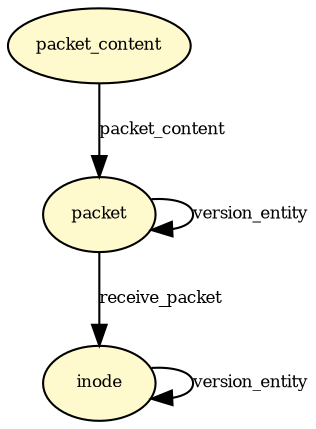 digraph RGL__DirectedAdjacencyGraph {packet[fontsize = 8,label = "packet",shape = ellipse, fillcolor="#fffacd", style = filled]

packet -> packet[fontsize = 8,label = "version_entity", color="#000000"]

packet_content[fontsize = 8,label = "packet_content",shape = ellipse, fillcolor="#fffacd", style = filled]

packet_content -> packet[fontsize = 8,label = "packet_content", color="#000000"]

inode[fontsize = 8,label = "inode",shape = ellipse, fillcolor="#fffacd", style = filled]

inode -> inode[fontsize = 8,label = "version_entity", color="#000000"]

packet -> inode[fontsize = 8,label = "receive_packet", color="#000000"]

}